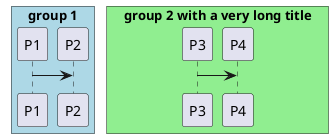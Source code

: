 {
  "sha1": "6rgo49sb3n4ziq0v725tmugj37dabu0",
  "insertion": {
    "when": "2024-05-30T20:48:21.030Z",
    "url": "http://forum.plantuml.net/7821/crash-with-teoz",
    "user": "plantuml@gmail.com"
  }
}
@startuml
!pragma teoz true

box "group 1" #lightblue
    Participant P1
    Participant P2
end box
' I would like to insert an horizontal minimu space constraint here
box "group 2 with a very long title" #lightgreen
    Participant P3
    Participant P4
end box
P1->P2
& P3->P4
@enduml
